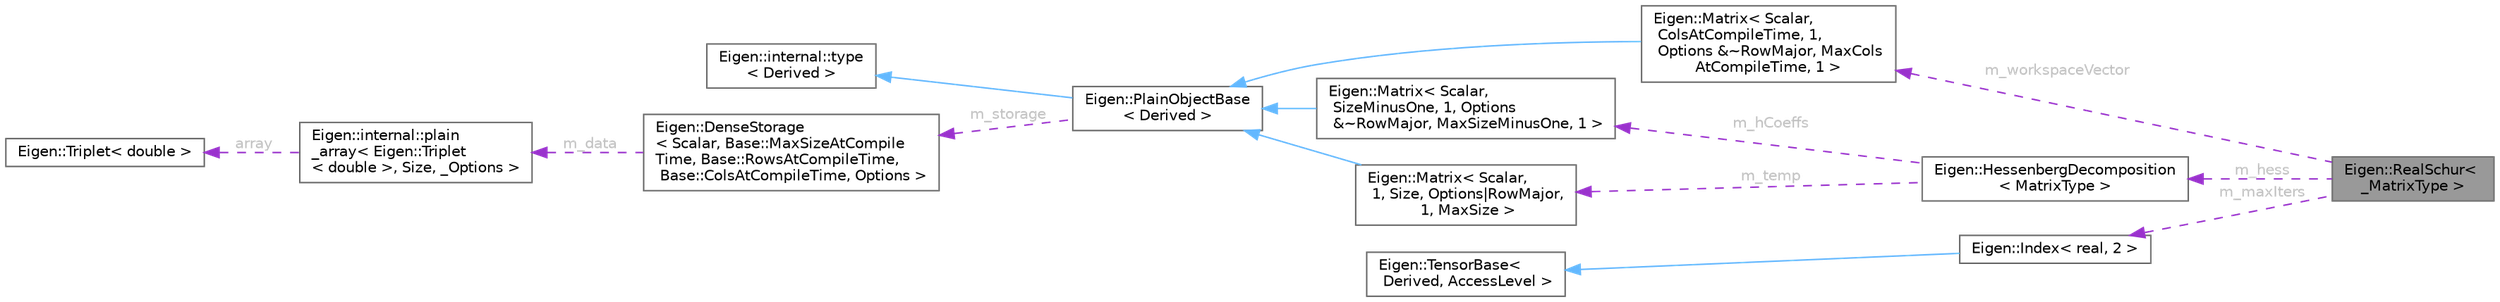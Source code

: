 digraph "Eigen::RealSchur&lt; _MatrixType &gt;"
{
 // LATEX_PDF_SIZE
  bgcolor="transparent";
  edge [fontname=Helvetica,fontsize=10,labelfontname=Helvetica,labelfontsize=10];
  node [fontname=Helvetica,fontsize=10,shape=box,height=0.2,width=0.4];
  rankdir="LR";
  Node1 [id="Node000001",label="Eigen::RealSchur\< \l_MatrixType \>",height=0.2,width=0.4,color="gray40", fillcolor="grey60", style="filled", fontcolor="black",tooltip="Performs a real Schur decomposition of a square matrix"];
  Node2 -> Node1 [id="edge14_Node000001_Node000002",dir="back",color="darkorchid3",style="dashed",tooltip=" ",label=" m_workspaceVector",fontcolor="grey" ];
  Node2 [id="Node000002",label="Eigen::Matrix\< Scalar,\l ColsAtCompileTime, 1,\l Options &~RowMajor, MaxCols\lAtCompileTime, 1 \>",height=0.2,width=0.4,color="gray40", fillcolor="white", style="filled",URL="$class_eigen_1_1_matrix.html",tooltip=" "];
  Node3 -> Node2 [id="edge15_Node000002_Node000003",dir="back",color="steelblue1",style="solid",tooltip=" "];
  Node3 [id="Node000003",label="Eigen::PlainObjectBase\l\< Derived \>",height=0.2,width=0.4,color="gray40", fillcolor="white", style="filled",URL="$class_eigen_1_1_plain_object_base.html",tooltip=" "];
  Node4 -> Node3 [id="edge16_Node000003_Node000004",dir="back",color="steelblue1",style="solid",tooltip=" "];
  Node4 [id="Node000004",label="Eigen::internal::type\l\< Derived \>",height=0.2,width=0.4,color="gray40", fillcolor="white", style="filled",URL="$struct_eigen_1_1internal_1_1dense__xpr__base.html",tooltip=" "];
  Node5 -> Node3 [id="edge17_Node000003_Node000005",dir="back",color="darkorchid3",style="dashed",tooltip=" ",label=" m_storage",fontcolor="grey" ];
  Node5 [id="Node000005",label="Eigen::DenseStorage\l\< Scalar, Base::MaxSizeAtCompile\lTime, Base::RowsAtCompileTime,\l Base::ColsAtCompileTime, Options \>",height=0.2,width=0.4,color="gray40", fillcolor="white", style="filled",URL="$class_eigen_1_1_dense_storage.html",tooltip=" "];
  Node6 -> Node5 [id="edge18_Node000005_Node000006",dir="back",color="darkorchid3",style="dashed",tooltip=" ",label=" m_data",fontcolor="grey" ];
  Node6 [id="Node000006",label="Eigen::internal::plain\l_array\< Eigen::Triplet\l\< double \>, Size, _Options \>",height=0.2,width=0.4,color="gray40", fillcolor="white", style="filled",URL="$struct_eigen_1_1internal_1_1plain__array.html",tooltip=" "];
  Node7 -> Node6 [id="edge19_Node000006_Node000007",dir="back",color="darkorchid3",style="dashed",tooltip=" ",label=" array",fontcolor="grey" ];
  Node7 [id="Node000007",label="Eigen::Triplet\< double \>",height=0.2,width=0.4,color="gray40", fillcolor="white", style="filled",URL="$class_eigen_1_1_triplet.html",tooltip=" "];
  Node8 -> Node1 [id="edge20_Node000001_Node000008",dir="back",color="darkorchid3",style="dashed",tooltip=" ",label=" m_hess",fontcolor="grey" ];
  Node8 [id="Node000008",label="Eigen::HessenbergDecomposition\l\< MatrixType \>",height=0.2,width=0.4,color="gray40", fillcolor="white", style="filled",URL="$class_eigen_1_1_hessenberg_decomposition.html",tooltip=" "];
  Node9 -> Node8 [id="edge21_Node000008_Node000009",dir="back",color="darkorchid3",style="dashed",tooltip=" ",label=" m_hCoeffs",fontcolor="grey" ];
  Node9 [id="Node000009",label="Eigen::Matrix\< Scalar,\l SizeMinusOne, 1, Options\l &~RowMajor, MaxSizeMinusOne, 1 \>",height=0.2,width=0.4,color="gray40", fillcolor="white", style="filled",URL="$class_eigen_1_1_matrix.html",tooltip=" "];
  Node3 -> Node9 [id="edge22_Node000009_Node000003",dir="back",color="steelblue1",style="solid",tooltip=" "];
  Node10 -> Node8 [id="edge23_Node000008_Node000010",dir="back",color="darkorchid3",style="dashed",tooltip=" ",label=" m_temp",fontcolor="grey" ];
  Node10 [id="Node000010",label="Eigen::Matrix\< Scalar,\l 1, Size, Options\|RowMajor,\l 1, MaxSize \>",height=0.2,width=0.4,color="gray40", fillcolor="white", style="filled",URL="$class_eigen_1_1_matrix.html",tooltip=" "];
  Node3 -> Node10 [id="edge24_Node000010_Node000003",dir="back",color="steelblue1",style="solid",tooltip=" "];
  Node11 -> Node1 [id="edge25_Node000001_Node000011",dir="back",color="darkorchid3",style="dashed",tooltip=" ",label=" m_maxIters",fontcolor="grey" ];
  Node11 [id="Node000011",label="Eigen::Index\< real, 2 \>",height=0.2,width=0.4,color="gray40", fillcolor="white", style="filled",URL="$class_eigen_1_1_tensor.html",tooltip=" "];
  Node12 -> Node11 [id="edge26_Node000011_Node000012",dir="back",color="steelblue1",style="solid",tooltip=" "];
  Node12 [id="Node000012",label="Eigen::TensorBase\<\l Derived, AccessLevel \>",height=0.2,width=0.4,color="gray40", fillcolor="white", style="filled",URL="$class_eigen_1_1_tensor_base.html",tooltip="The tensor base class."];
}
